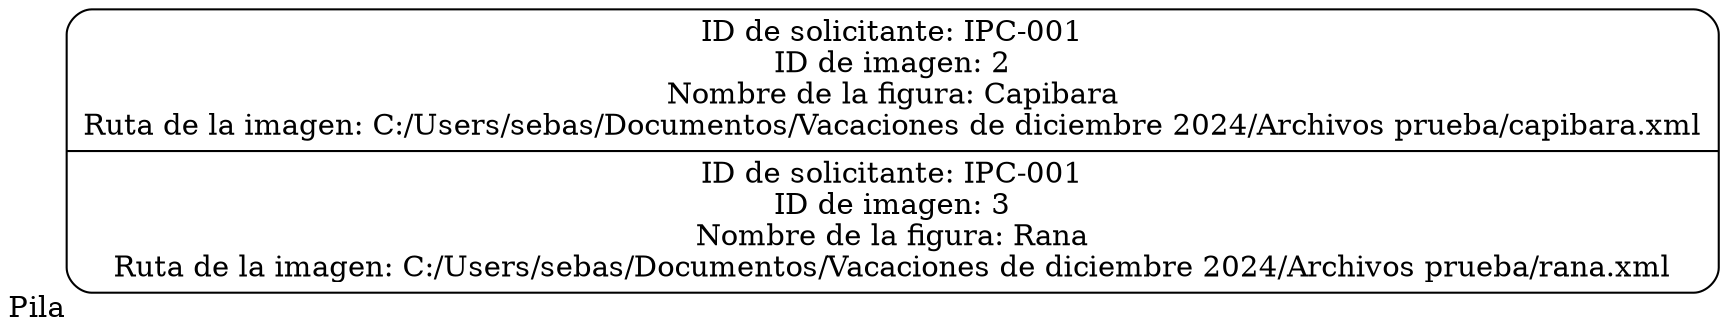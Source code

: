 digraph G {
    rankdir=LR;
    node[shape=Mrecord];
    Pila[xlabel="Pila" label="ID de solicitante: IPC-001\nID de imagen: 2\nNombre de la figura: Capibara\nRuta de la imagen: C:/Users/sebas/Documentos/Vacaciones de diciembre 2024/Archivos prueba/capibara.xml\n|ID de solicitante: IPC-001\nID de imagen: 3\nNombre de la figura: Rana\nRuta de la imagen: C:/Users/sebas/Documentos/Vacaciones de diciembre 2024/Archivos prueba/rana.xml\n"];
}
